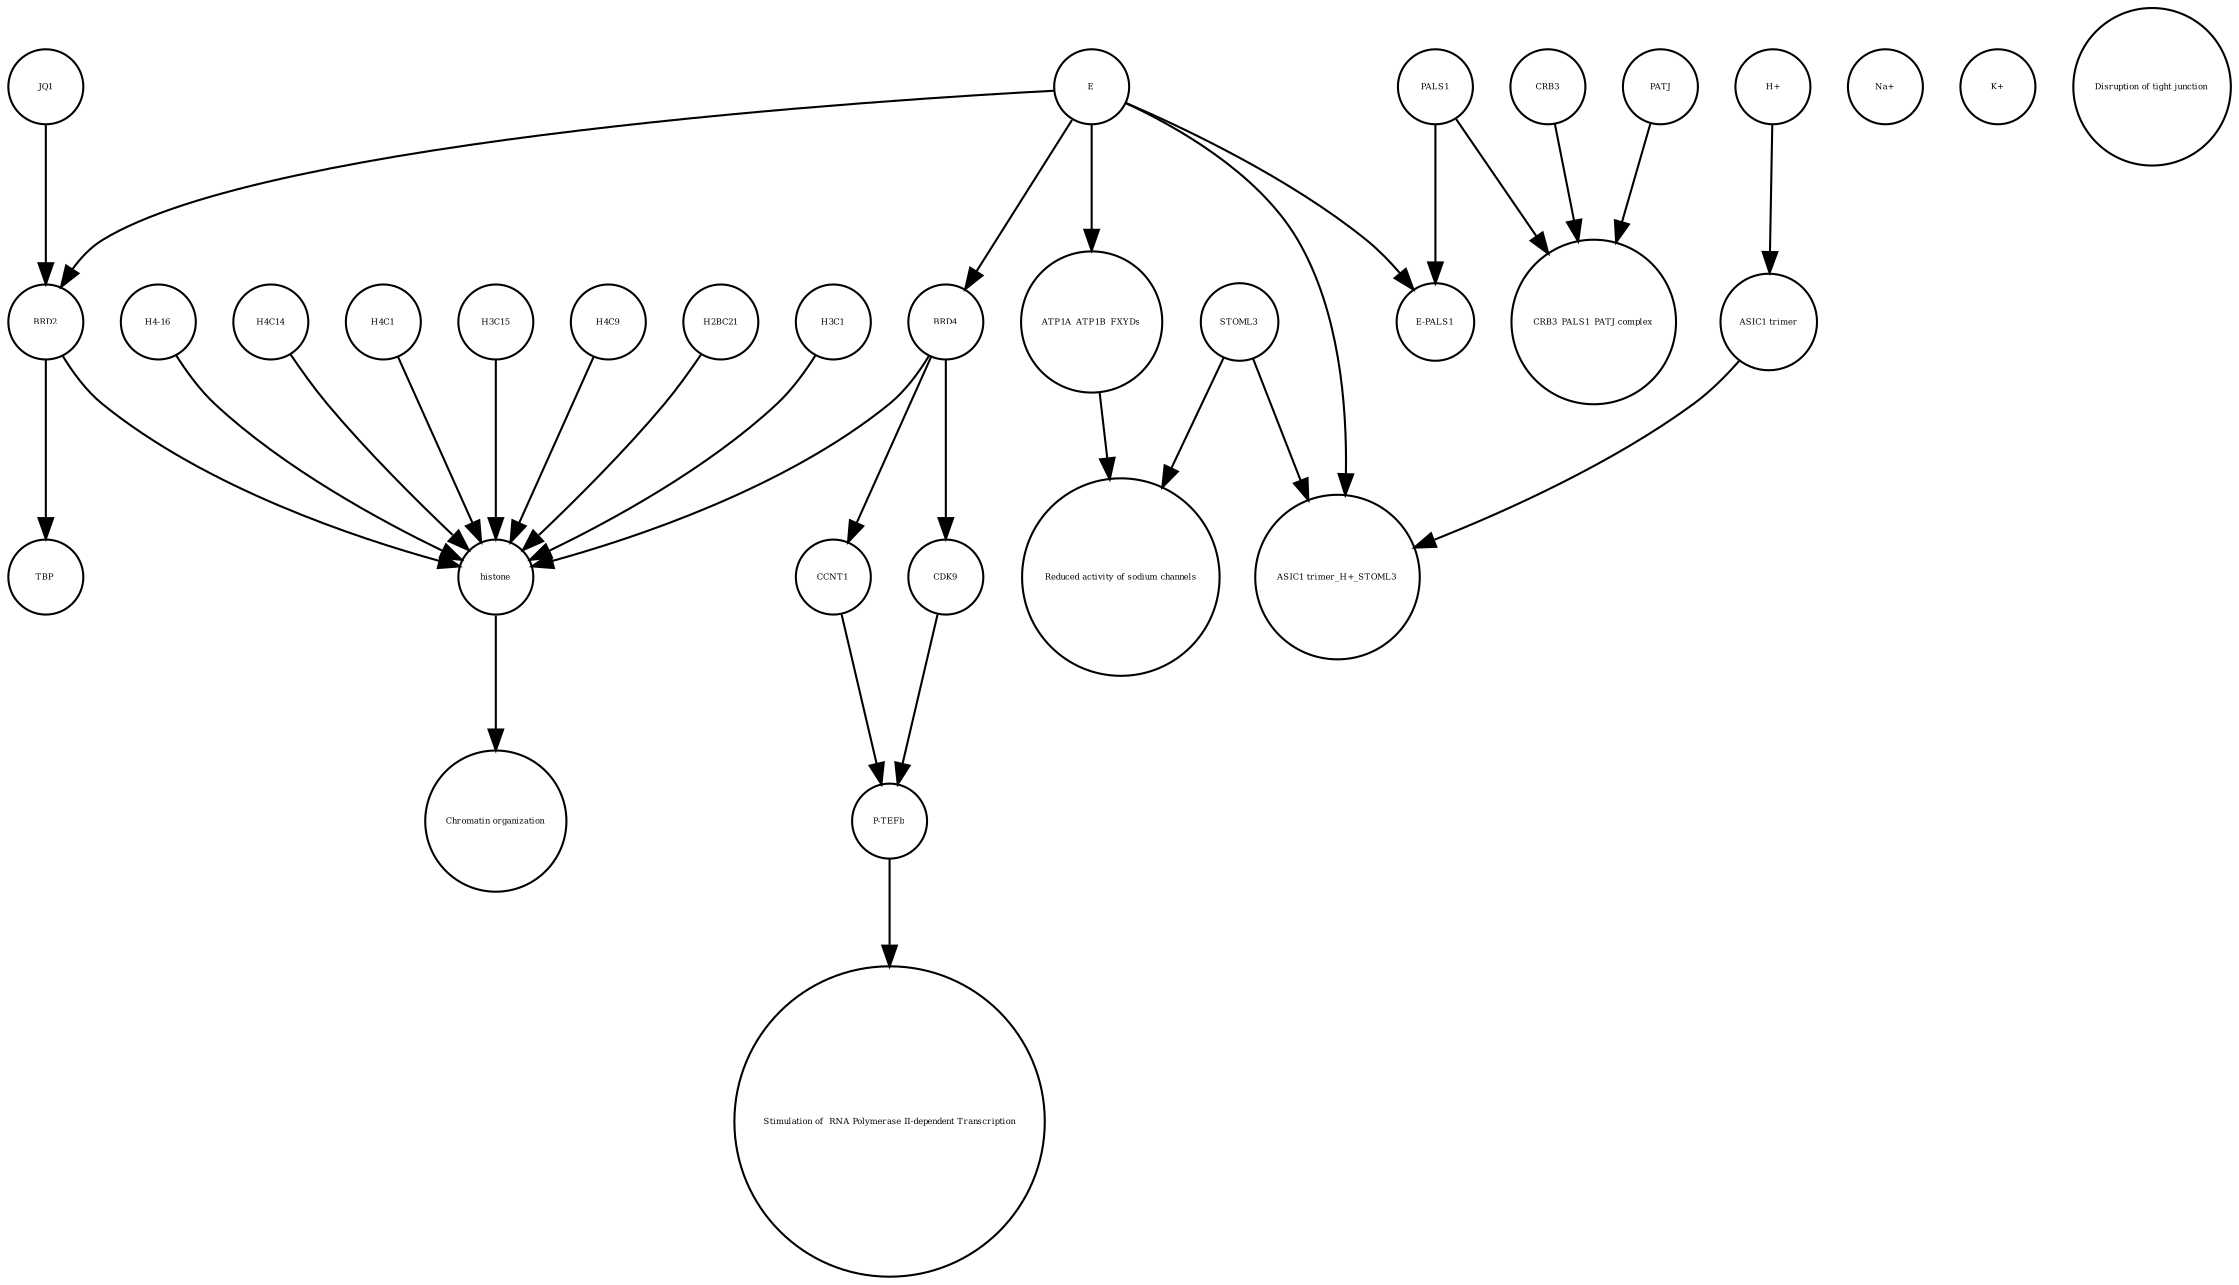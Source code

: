 strict digraph  {
H3C1 [annotation="", bipartite=0, cls=macromolecule, fontsize=4, label=H3C1, shape=circle];
CCNT1 [annotation="", bipartite=0, cls=macromolecule, fontsize=4, label=CCNT1, shape=circle];
" Stimulation of  RNA Polymerase II-dependent Transcription " [annotation="", bipartite=0, cls=phenotype, fontsize=4, label=" Stimulation of  RNA Polymerase II-dependent Transcription ", shape=circle];
histone [annotation="", bipartite=0, cls=complex, fontsize=4, label=histone, shape=circle];
CDK9 [annotation="", bipartite=0, cls=macromolecule, fontsize=4, label=CDK9, shape=circle];
"H+" [annotation="", bipartite=0, cls="simple chemical", fontsize=4, label="H+", shape=circle];
"ASIC1 trimer" [annotation="", bipartite=0, cls=macromolecule, fontsize=4, label="ASIC1 trimer", shape=circle];
"H4-16" [annotation="", bipartite=0, cls=macromolecule, fontsize=4, label="H4-16", shape=circle];
BRD4 [annotation="", bipartite=0, cls=macromolecule, fontsize=4, label=BRD4, shape=circle];
"E-PALS1" [annotation="", bipartite=0, cls=complex, fontsize=4, label="E-PALS1", shape=circle];
PALS1 [annotation="", bipartite=0, cls=macromolecule, fontsize=4, label=PALS1, shape=circle];
CRB3 [annotation="", bipartite=0, cls=macromolecule, fontsize=4, label=CRB3, shape=circle];
H4C14 [annotation="", bipartite=0, cls=macromolecule, fontsize=4, label=H4C14, shape=circle];
"CRB3_PALS1_PATJ complex" [annotation="", bipartite=0, cls=complex, fontsize=4, label="CRB3_PALS1_PATJ complex", shape=circle];
BRD2 [annotation="", bipartite=0, cls=macromolecule, fontsize=4, label=BRD2, shape=circle];
"ASIC1 trimer_H+_STOML3" [annotation="", bipartite=0, cls=complex, fontsize=4, label="ASIC1 trimer_H+_STOML3", shape=circle];
H4C1 [annotation="", bipartite=0, cls=macromolecule, fontsize=4, label=H4C1, shape=circle];
"Reduced activity of sodium channels" [annotation="", bipartite=0, cls=phenotype, fontsize=4, label="Reduced activity of sodium channels", shape=circle];
"Na+" [annotation="", bipartite=0, cls="simple chemical", fontsize=4, label="Na+", shape=circle];
E [annotation=urn_miriam_ncbiprotein_BCD58755, bipartite=0, cls=macromolecule, fontsize=4, label=E, shape=circle];
ATP1A_ATP1B_FXYDs [annotation="", bipartite=0, cls=complex, fontsize=4, label=ATP1A_ATP1B_FXYDs, shape=circle];
"K+" [annotation="", bipartite=0, cls="simple chemical", fontsize=4, label="K+", shape=circle];
"Chromatin organization" [annotation="", bipartite=0, cls=phenotype, fontsize=4, label="Chromatin organization", shape=circle];
H3C15 [annotation="", bipartite=0, cls=macromolecule, fontsize=4, label=H3C15, shape=circle];
H4C9 [annotation="", bipartite=0, cls=macromolecule, fontsize=4, label=H4C9, shape=circle];
PATJ [annotation="", bipartite=0, cls=macromolecule, fontsize=4, label=PATJ, shape=circle];
H2BC21 [annotation="", bipartite=0, cls=macromolecule, fontsize=4, label=H2BC21, shape=circle];
STOML3 [annotation="", bipartite=0, cls=macromolecule, fontsize=4, label=STOML3, shape=circle];
"Disruption of tight junction" [annotation="", bipartite=0, cls=phenotype, fontsize=4, label="Disruption of tight junction", shape=circle];
TBP [annotation="", bipartite=0, cls=macromolecule, fontsize=4, label=TBP, shape=circle];
JQ1 [annotation="", bipartite=0, cls=macromolecule, fontsize=4, label=JQ1, shape=circle];
"P-TEFb" [annotation="", bipartite=0, cls=complex, fontsize=4, label="P-TEFb", shape=circle];
H3C1 -> histone  [annotation="", interaction_type=production];
CCNT1 -> "P-TEFb"  [annotation="", interaction_type=production];
histone -> "Chromatin organization"  [annotation="", interaction_type=production];
CDK9 -> "P-TEFb"  [annotation="", interaction_type=production];
"H+" -> "ASIC1 trimer"  [annotation="", interaction_type=production];
"ASIC1 trimer" -> "ASIC1 trimer_H+_STOML3"  [annotation="", interaction_type=production];
"H4-16" -> histone  [annotation="", interaction_type=production];
BRD4 -> histone  [annotation="urn_miriam_doi_10.1038%2Fnsmb.3228.|urn_miriam_doi_10.1016%2Fj.molcel.2008.01.018", interaction_type=catalysis];
BRD4 -> CCNT1  [annotation="urn_miriam_doi_10.1016%2Fj.molcel.2005.06.027", interaction_type=catalysis];
BRD4 -> CDK9  [annotation="urn_miriam_doi_10.18632%2Foncotarget.18583|urn_miriam_doi_10.1016%2Fj.molcel.2005.06.027", interaction_type=catalysis];
PALS1 -> "E-PALS1"  [annotation="", interaction_type=production];
PALS1 -> "CRB3_PALS1_PATJ complex"  [annotation="", interaction_type=production];
CRB3 -> "CRB3_PALS1_PATJ complex"  [annotation="", interaction_type=production];
H4C14 -> histone  [annotation="", interaction_type=production];
BRD2 -> TBP  [annotation="urn_miriam_doi_10.1007%2Fs11010-006-9223-6", interaction_type=catalysis];
BRD2 -> histone  [annotation="urn_miriam_doi_10.1038%2Fnsmb.3228.|urn_miriam_doi_10.1016%2Fj.molcel.2008.01.018", interaction_type=catalysis];
H4C1 -> histone  [annotation="", interaction_type=production];
E -> "ASIC1 trimer_H+_STOML3"  [annotation="urn_miriam_doi_10.1016%2Fj.virol.2011.03.029", interaction_type=inhibition];
E -> BRD4  [annotation="urn_miriam_doi_10.1038%2Fs41586-020-2286-9", interaction_type=inhibition];
E -> ATP1A_ATP1B_FXYDs  [annotation="urn_miriam_doi_10.1016%2Fj.virol.2011.03.029", interaction_type=inhibition];
E -> "E-PALS1"  [annotation="", interaction_type=production];
E -> BRD2  [annotation="urn_miriam_doi_10.1038%2Fs41586-020-2286-9|urn_miriam_doi_10.1080%2F15592294.2018.1469891", interaction_type=inhibition];
ATP1A_ATP1B_FXYDs -> "Reduced activity of sodium channels"  [annotation="", interaction_type=production];
H3C15 -> histone  [annotation="", interaction_type=production];
H4C9 -> histone  [annotation="", interaction_type=production];
PATJ -> "CRB3_PALS1_PATJ complex"  [annotation="", interaction_type=production];
H2BC21 -> histone  [annotation="", interaction_type=production];
STOML3 -> "ASIC1 trimer_H+_STOML3"  [annotation="", interaction_type=production];
STOML3 -> "Reduced activity of sodium channels"  [annotation="", interaction_type=production];
JQ1 -> BRD2  [annotation="urn_miriam_doi_10.1038%2Fs41586-020-2286-9|urn_miriam_doi_10.1080%2F15592294.2018.1469891", interaction_type=inhibition];
"P-TEFb" -> " Stimulation of  RNA Polymerase II-dependent Transcription "  [annotation="", interaction_type=production];
}

